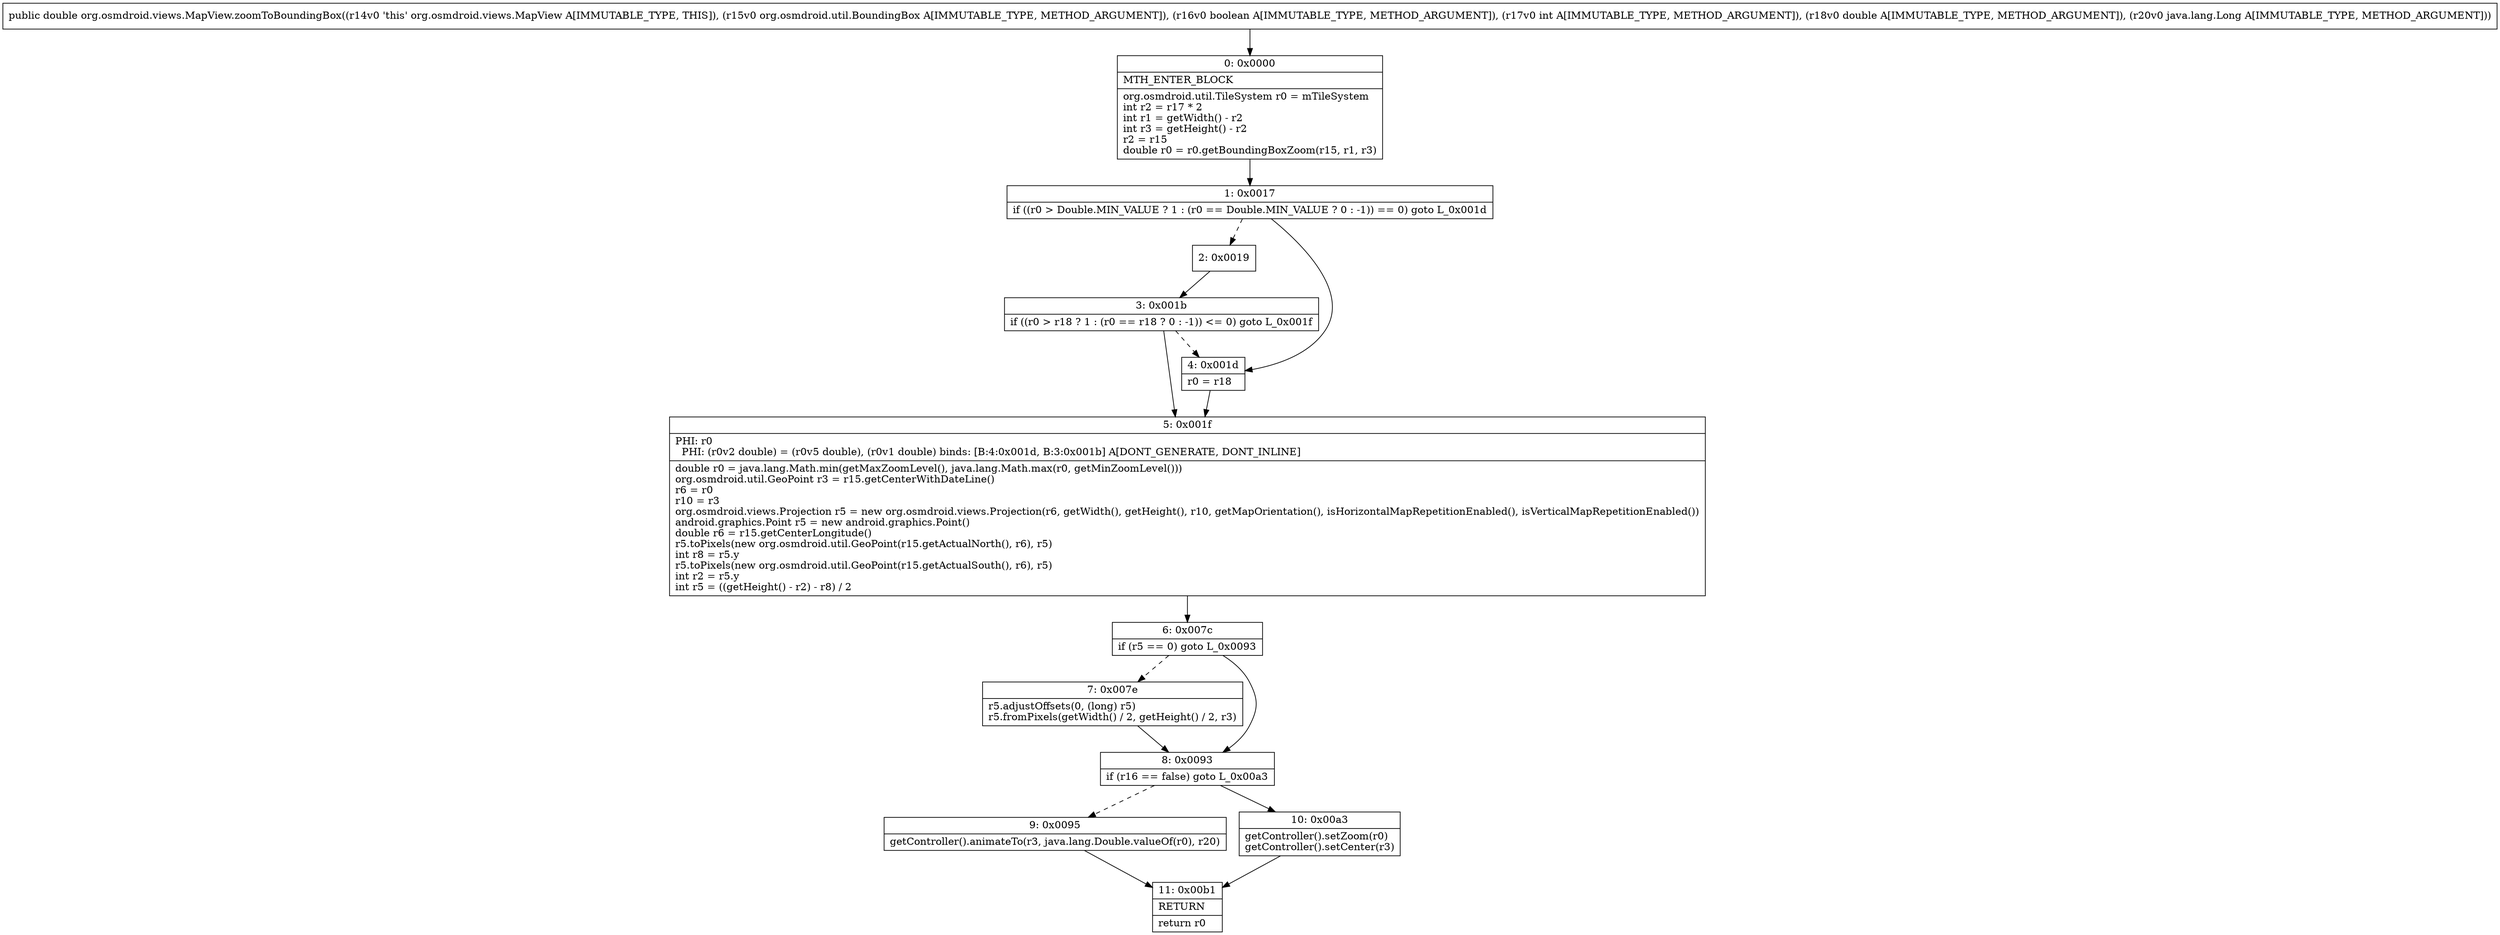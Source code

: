 digraph "CFG fororg.osmdroid.views.MapView.zoomToBoundingBox(Lorg\/osmdroid\/util\/BoundingBox;ZIDLjava\/lang\/Long;)D" {
Node_0 [shape=record,label="{0\:\ 0x0000|MTH_ENTER_BLOCK\l|org.osmdroid.util.TileSystem r0 = mTileSystem\lint r2 = r17 * 2\lint r1 = getWidth() \- r2\lint r3 = getHeight() \- r2\lr2 = r15\ldouble r0 = r0.getBoundingBoxZoom(r15, r1, r3)\l}"];
Node_1 [shape=record,label="{1\:\ 0x0017|if ((r0 \> Double.MIN_VALUE ? 1 : (r0 == Double.MIN_VALUE ? 0 : \-1)) == 0) goto L_0x001d\l}"];
Node_2 [shape=record,label="{2\:\ 0x0019}"];
Node_3 [shape=record,label="{3\:\ 0x001b|if ((r0 \> r18 ? 1 : (r0 == r18 ? 0 : \-1)) \<= 0) goto L_0x001f\l}"];
Node_4 [shape=record,label="{4\:\ 0x001d|r0 = r18\l}"];
Node_5 [shape=record,label="{5\:\ 0x001f|PHI: r0 \l  PHI: (r0v2 double) = (r0v5 double), (r0v1 double) binds: [B:4:0x001d, B:3:0x001b] A[DONT_GENERATE, DONT_INLINE]\l|double r0 = java.lang.Math.min(getMaxZoomLevel(), java.lang.Math.max(r0, getMinZoomLevel()))\lorg.osmdroid.util.GeoPoint r3 = r15.getCenterWithDateLine()\lr6 = r0\lr10 = r3\lorg.osmdroid.views.Projection r5 = new org.osmdroid.views.Projection(r6, getWidth(), getHeight(), r10, getMapOrientation(), isHorizontalMapRepetitionEnabled(), isVerticalMapRepetitionEnabled())\landroid.graphics.Point r5 = new android.graphics.Point()\ldouble r6 = r15.getCenterLongitude()\lr5.toPixels(new org.osmdroid.util.GeoPoint(r15.getActualNorth(), r6), r5)\lint r8 = r5.y\lr5.toPixels(new org.osmdroid.util.GeoPoint(r15.getActualSouth(), r6), r5)\lint r2 = r5.y\lint r5 = ((getHeight() \- r2) \- r8) \/ 2\l}"];
Node_6 [shape=record,label="{6\:\ 0x007c|if (r5 == 0) goto L_0x0093\l}"];
Node_7 [shape=record,label="{7\:\ 0x007e|r5.adjustOffsets(0, (long) r5)\lr5.fromPixels(getWidth() \/ 2, getHeight() \/ 2, r3)\l}"];
Node_8 [shape=record,label="{8\:\ 0x0093|if (r16 == false) goto L_0x00a3\l}"];
Node_9 [shape=record,label="{9\:\ 0x0095|getController().animateTo(r3, java.lang.Double.valueOf(r0), r20)\l}"];
Node_10 [shape=record,label="{10\:\ 0x00a3|getController().setZoom(r0)\lgetController().setCenter(r3)\l}"];
Node_11 [shape=record,label="{11\:\ 0x00b1|RETURN\l|return r0\l}"];
MethodNode[shape=record,label="{public double org.osmdroid.views.MapView.zoomToBoundingBox((r14v0 'this' org.osmdroid.views.MapView A[IMMUTABLE_TYPE, THIS]), (r15v0 org.osmdroid.util.BoundingBox A[IMMUTABLE_TYPE, METHOD_ARGUMENT]), (r16v0 boolean A[IMMUTABLE_TYPE, METHOD_ARGUMENT]), (r17v0 int A[IMMUTABLE_TYPE, METHOD_ARGUMENT]), (r18v0 double A[IMMUTABLE_TYPE, METHOD_ARGUMENT]), (r20v0 java.lang.Long A[IMMUTABLE_TYPE, METHOD_ARGUMENT])) }"];
MethodNode -> Node_0;
Node_0 -> Node_1;
Node_1 -> Node_2[style=dashed];
Node_1 -> Node_4;
Node_2 -> Node_3;
Node_3 -> Node_4[style=dashed];
Node_3 -> Node_5;
Node_4 -> Node_5;
Node_5 -> Node_6;
Node_6 -> Node_7[style=dashed];
Node_6 -> Node_8;
Node_7 -> Node_8;
Node_8 -> Node_9[style=dashed];
Node_8 -> Node_10;
Node_9 -> Node_11;
Node_10 -> Node_11;
}

